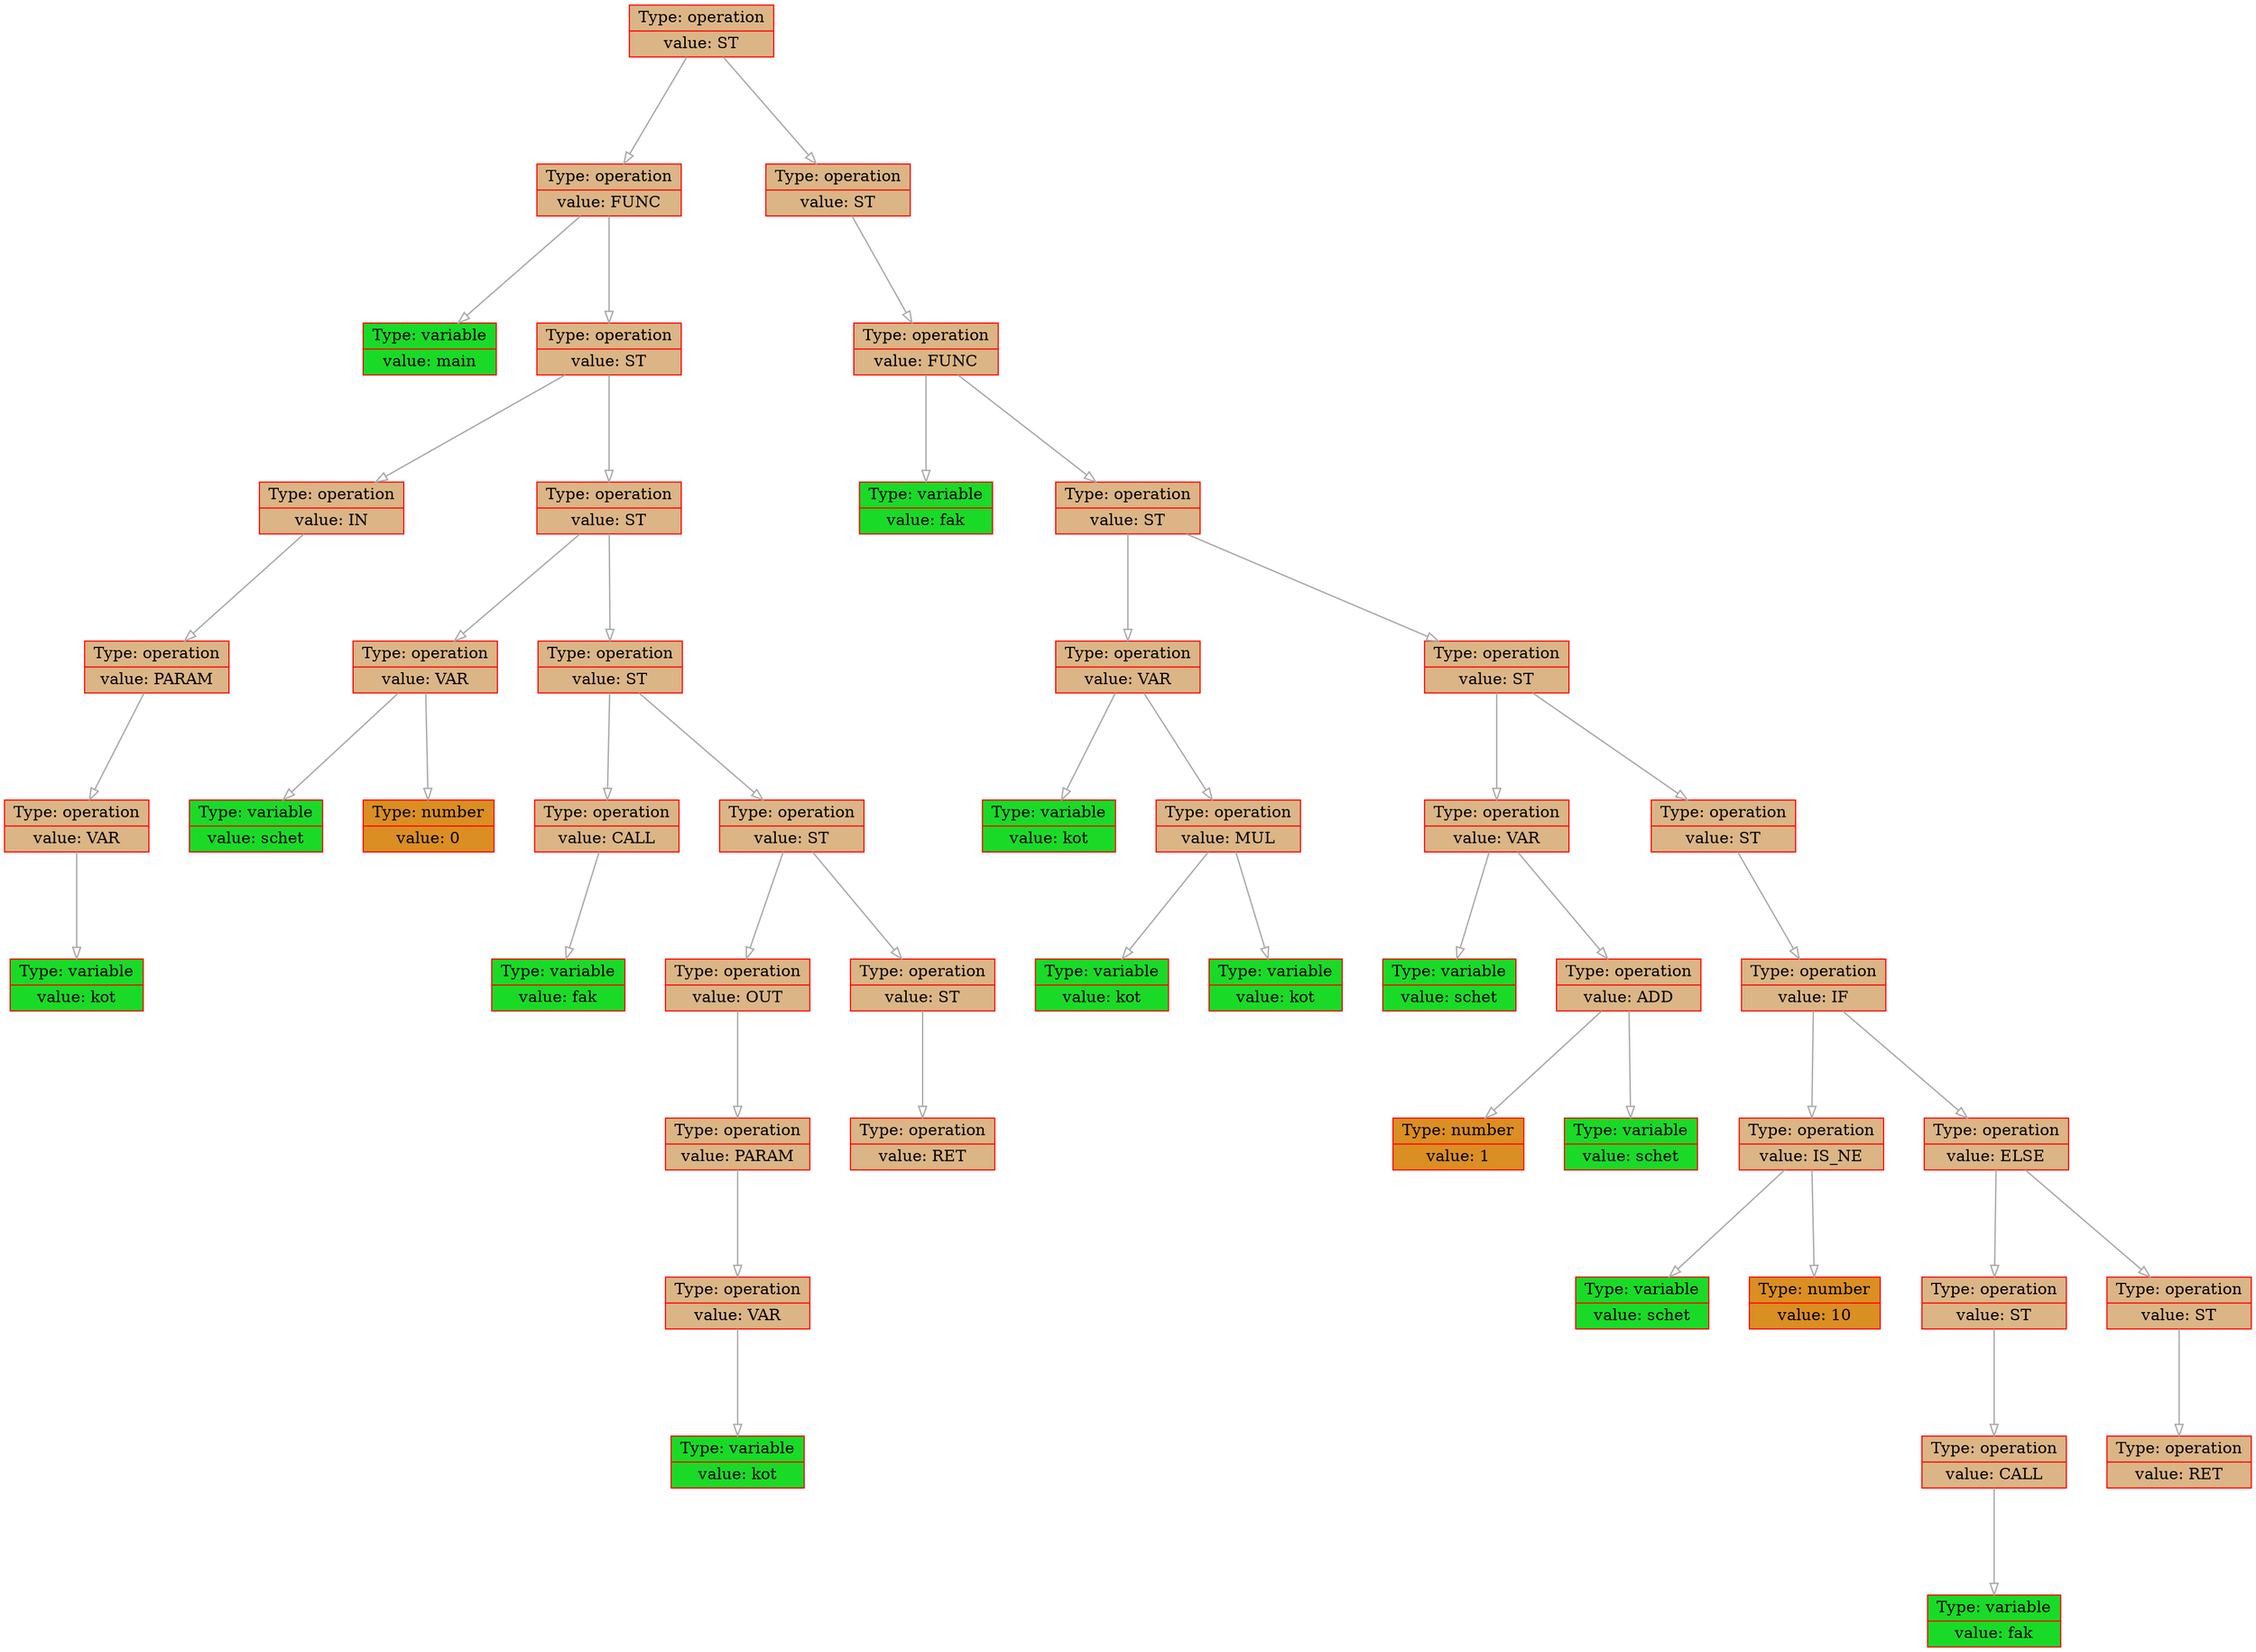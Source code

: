 
    digraph g {
        dpi      = 200;
        fontname = "Comic Sans MS";
        fontsize = 20;
        rankdir   =  TB;
        edge [color = darkgrey, arrowhead = onormal, arrowsize = 1, penwidth = 1.2]
        graph[fillcolor = lightgreen, ranksep = 1.3, nodesep = 0.5,
        style = "rounded, filled",color = green, penwidth = 2]

    Node000001d6bffa9670[shape=record, width=0.2, style="filled", color="red", fillcolor="#DBB585",label=" {Type: operation | value: ST}"] 
 
Node000001d6bffa9910[shape=record, width=0.2, style="filled", color="red", fillcolor="#DBB585",label=" {Type: operation | value: FUNC}"] 
 
Node000001d6bffa75b0[shape=record, width=0.2, style="filled", color="red", fillcolor="#19DB27",label=" {Type: variable | value: main}"] 
 
Node000001d6bffa8ed0[shape=record, width=0.2, style="filled", color="red", fillcolor="#DBB585",label=" {Type: operation | value: ST}"] 
 
Node000001d6bffa8f00[shape=record, width=0.2, style="filled", color="red", fillcolor="#DBB585",label=" {Type: operation | value: IN}"] 
 
Node000001d6bffa8f90[shape=record, width=0.2, style="filled", color="red", fillcolor="#DBB585",label=" {Type: operation | value: PARAM}"] 
 
Node000001d6bffa8d80[shape=record, width=0.2, style="filled", color="red", fillcolor="#DBB585",label=" {Type: operation | value: VAR}"] 
 
Node000001d6bffa8fc0[shape=record, width=0.2, style="filled", color="red", fillcolor="#19DB27",label=" {Type: variable | value: kot}"] 
 
Node000001d6bffa8ea0[shape=record, width=0.2, style="filled", color="red", fillcolor="#DBB585",label=" {Type: operation | value: ST}"] 
 
Node000001d6bffa9050[shape=record, width=0.2, style="filled", color="red", fillcolor="#DBB585",label=" {Type: operation | value: VAR}"] 
 
Node000001d6bffa8ff0[shape=record, width=0.2, style="filled", color="red", fillcolor="#19DB27",label=" {Type: variable | value: schet}"] 
 
Node000001d6bffa9020[shape=record, width=0.2, style="filled", color="red", fillcolor="#DB8E21",label=" {Type: number | value: 0}"] 
 
Node000001d6bffa8e70[shape=record, width=0.2, style="filled", color="red", fillcolor="#DBB585",label=" {Type: operation | value: ST}"] 
 
Node000001d6bffa8f30[shape=record, width=0.2, style="filled", color="red", fillcolor="#DBB585",label=" {Type: operation | value: CALL}"] 
 
Node000001d6bffa8de0[shape=record, width=0.2, style="filled", color="red", fillcolor="#19DB27",label=" {Type: variable | value: fak}"] 
 
Node000001d6bffa8db0[shape=record, width=0.2, style="filled", color="red", fillcolor="#DBB585",label=" {Type: operation | value: ST}"] 
 
Node000001d6bffa8f60[shape=record, width=0.2, style="filled", color="red", fillcolor="#DBB585",label=" {Type: operation | value: OUT}"] 
 
Node000001d6bffa9080[shape=record, width=0.2, style="filled", color="red", fillcolor="#DBB585",label=" {Type: operation | value: PARAM}"] 
 
Node000001d6bffa8e10[shape=record, width=0.2, style="filled", color="red", fillcolor="#DBB585",label=" {Type: operation | value: VAR}"] 
 
Node000001d6bffa90e0[shape=record, width=0.2, style="filled", color="red", fillcolor="#19DB27",label=" {Type: variable | value: kot}"] 
 
Node000001d6bffa8e40[shape=record, width=0.2, style="filled", color="red", fillcolor="#DBB585",label=" {Type: operation | value: ST}"] 
 
Node000001d6bffa90b0[shape=record, width=0.2, style="filled", color="red", fillcolor="#DBB585",label=" {Type: operation | value: RET}"] 
 
Node000001d6bffa9250[shape=record, width=0.2, style="filled", color="red", fillcolor="#DBB585",label=" {Type: operation | value: ST}"] 
 
Node000001d6bffa9640[shape=record, width=0.2, style="filled", color="red", fillcolor="#DBB585",label=" {Type: operation | value: FUNC}"] 
 
Node000001d6bffa92e0[shape=record, width=0.2, style="filled", color="red", fillcolor="#19DB27",label=" {Type: variable | value: fak}"] 
 
Node000001d6bffa9400[shape=record, width=0.2, style="filled", color="red", fillcolor="#DBB585",label=" {Type: operation | value: ST}"] 
 
Node000001d6bffa9370[shape=record, width=0.2, style="filled", color="red", fillcolor="#DBB585",label=" {Type: operation | value: VAR}"] 
 
Node000001d6bffa93a0[shape=record, width=0.2, style="filled", color="red", fillcolor="#19DB27",label=" {Type: variable | value: kot}"] 
 
Node000001d6bffa9190[shape=record, width=0.2, style="filled", color="red", fillcolor="#DBB585",label=" {Type: operation | value: MUL}"] 
 
Node000001d6bffa9610[shape=record, width=0.2, style="filled", color="red", fillcolor="#19DB27",label=" {Type: variable | value: kot}"] 
 
Node000001d6bffa9490[shape=record, width=0.2, style="filled", color="red", fillcolor="#19DB27",label=" {Type: variable | value: kot}"] 
 
Node000001d6bffa9580[shape=record, width=0.2, style="filled", color="red", fillcolor="#DBB585",label=" {Type: operation | value: ST}"] 
 
Node000001d6bffa9460[shape=record, width=0.2, style="filled", color="red", fillcolor="#DBB585",label=" {Type: operation | value: VAR}"] 
 
Node000001d6bffa9310[shape=record, width=0.2, style="filled", color="red", fillcolor="#19DB27",label=" {Type: variable | value: schet}"] 
 
Node000001d6bffa9820[shape=record, width=0.2, style="filled", color="red", fillcolor="#DBB585",label=" {Type: operation | value: ADD}"] 
 
Node000001d6bffa98b0[shape=record, width=0.2, style="filled", color="red", fillcolor="#DB8E21",label=" {Type: number | value: 1}"] 
 
Node000001d6bffa94f0[shape=record, width=0.2, style="filled", color="red", fillcolor="#19DB27",label=" {Type: variable | value: schet}"] 
 
Node000001d6bffa9550[shape=record, width=0.2, style="filled", color="red", fillcolor="#DBB585",label=" {Type: operation | value: ST}"] 
 
Node000001d6bffa9220[shape=record, width=0.2, style="filled", color="red", fillcolor="#DBB585",label=" {Type: operation | value: IF}"] 
 
Node000001d6bffa91f0[shape=record, width=0.2, style="filled", color="red", fillcolor="#DBB585",label=" {Type: operation | value: IS_NE}"] 
 
Node000001d6bffa92b0[shape=record, width=0.2, style="filled", color="red", fillcolor="#19DB27",label=" {Type: variable | value: schet}"] 
 
Node000001d6bffa91c0[shape=record, width=0.2, style="filled", color="red", fillcolor="#DB8E21",label=" {Type: number | value: 10}"] 
 
Node000001d6bffa93d0[shape=record, width=0.2, style="filled", color="red", fillcolor="#DBB585",label=" {Type: operation | value: ELSE}"] 
 
Node000001d6bffa95e0[shape=record, width=0.2, style="filled", color="red", fillcolor="#DBB585",label=" {Type: operation | value: ST}"] 
 
Node000001d6bffa9790[shape=record, width=0.2, style="filled", color="red", fillcolor="#DBB585",label=" {Type: operation | value: CALL}"] 
 
Node000001d6bffa9520[shape=record, width=0.2, style="filled", color="red", fillcolor="#19DB27",label=" {Type: variable | value: fak}"] 
 
Node000001d6bffa97c0[shape=record, width=0.2, style="filled", color="red", fillcolor="#DBB585",label=" {Type: operation | value: ST}"] 
 
Node000001d6bffa9700[shape=record, width=0.2, style="filled", color="red", fillcolor="#DBB585",label=" {Type: operation | value: RET}"] 
 
Node000001d6bffa9670->Node000001d6bffa9910
Node000001d6bffa9910->Node000001d6bffa75b0
Node000001d6bffa9910->Node000001d6bffa8ed0
Node000001d6bffa8ed0->Node000001d6bffa8f00
Node000001d6bffa8f00->Node000001d6bffa8f90
Node000001d6bffa8f90->Node000001d6bffa8d80
Node000001d6bffa8d80->Node000001d6bffa8fc0
Node000001d6bffa8ed0->Node000001d6bffa8ea0
Node000001d6bffa8ea0->Node000001d6bffa9050
Node000001d6bffa9050->Node000001d6bffa8ff0
Node000001d6bffa9050->Node000001d6bffa9020
Node000001d6bffa8ea0->Node000001d6bffa8e70
Node000001d6bffa8e70->Node000001d6bffa8f30
Node000001d6bffa8f30->Node000001d6bffa8de0
Node000001d6bffa8e70->Node000001d6bffa8db0
Node000001d6bffa8db0->Node000001d6bffa8f60
Node000001d6bffa8f60->Node000001d6bffa9080
Node000001d6bffa9080->Node000001d6bffa8e10
Node000001d6bffa8e10->Node000001d6bffa90e0
Node000001d6bffa8db0->Node000001d6bffa8e40
Node000001d6bffa8e40->Node000001d6bffa90b0
Node000001d6bffa9670->Node000001d6bffa9250
Node000001d6bffa9250->Node000001d6bffa9640
Node000001d6bffa9640->Node000001d6bffa92e0
Node000001d6bffa9640->Node000001d6bffa9400
Node000001d6bffa9400->Node000001d6bffa9370
Node000001d6bffa9370->Node000001d6bffa93a0
Node000001d6bffa9370->Node000001d6bffa9190
Node000001d6bffa9190->Node000001d6bffa9610
Node000001d6bffa9190->Node000001d6bffa9490
Node000001d6bffa9400->Node000001d6bffa9580
Node000001d6bffa9580->Node000001d6bffa9460
Node000001d6bffa9460->Node000001d6bffa9310
Node000001d6bffa9460->Node000001d6bffa9820
Node000001d6bffa9820->Node000001d6bffa98b0
Node000001d6bffa9820->Node000001d6bffa94f0
Node000001d6bffa9580->Node000001d6bffa9550
Node000001d6bffa9550->Node000001d6bffa9220
Node000001d6bffa9220->Node000001d6bffa91f0
Node000001d6bffa91f0->Node000001d6bffa92b0
Node000001d6bffa91f0->Node000001d6bffa91c0
Node000001d6bffa9220->Node000001d6bffa93d0
Node000001d6bffa93d0->Node000001d6bffa95e0
Node000001d6bffa95e0->Node000001d6bffa9790
Node000001d6bffa9790->Node000001d6bffa9520
Node000001d6bffa93d0->Node000001d6bffa97c0
Node000001d6bffa97c0->Node000001d6bffa9700
}
